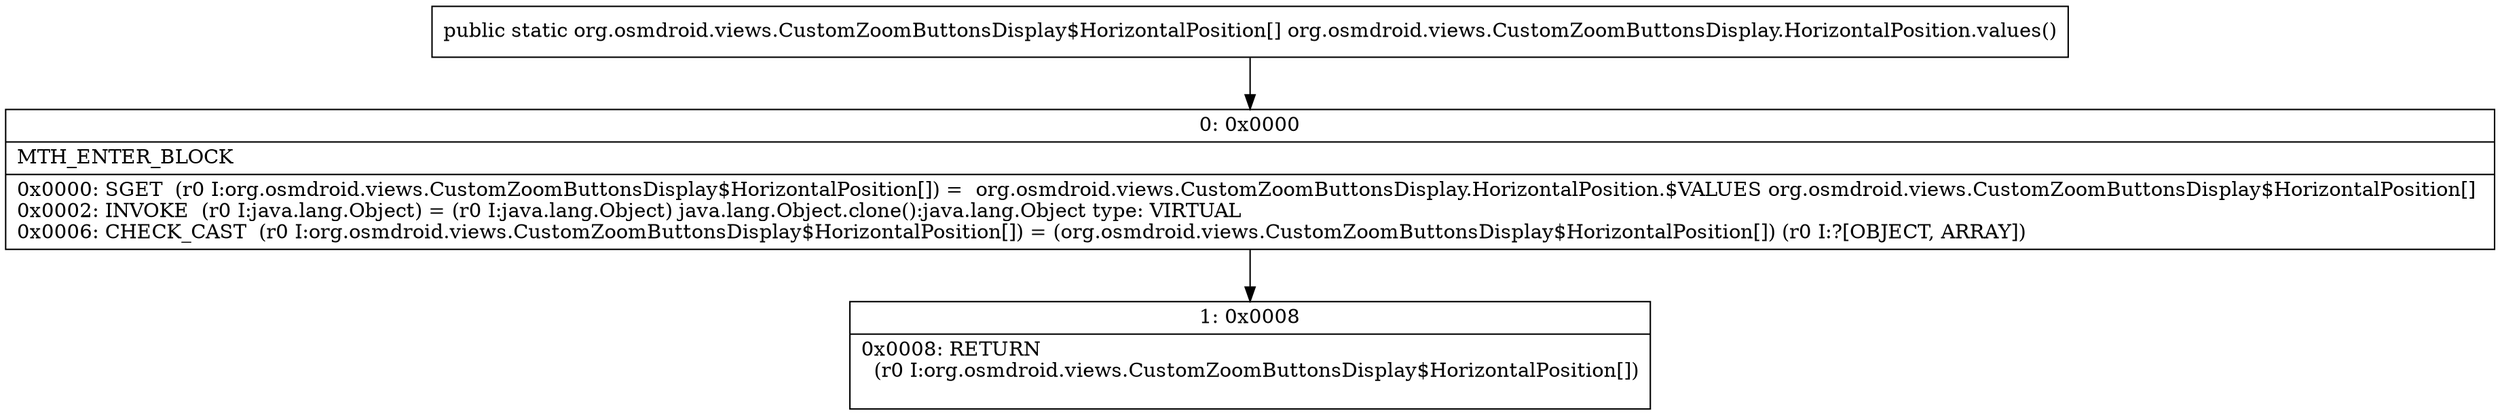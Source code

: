 digraph "CFG fororg.osmdroid.views.CustomZoomButtonsDisplay.HorizontalPosition.values()[Lorg\/osmdroid\/views\/CustomZoomButtonsDisplay$HorizontalPosition;" {
Node_0 [shape=record,label="{0\:\ 0x0000|MTH_ENTER_BLOCK\l|0x0000: SGET  (r0 I:org.osmdroid.views.CustomZoomButtonsDisplay$HorizontalPosition[]) =  org.osmdroid.views.CustomZoomButtonsDisplay.HorizontalPosition.$VALUES org.osmdroid.views.CustomZoomButtonsDisplay$HorizontalPosition[] \l0x0002: INVOKE  (r0 I:java.lang.Object) = (r0 I:java.lang.Object) java.lang.Object.clone():java.lang.Object type: VIRTUAL \l0x0006: CHECK_CAST  (r0 I:org.osmdroid.views.CustomZoomButtonsDisplay$HorizontalPosition[]) = (org.osmdroid.views.CustomZoomButtonsDisplay$HorizontalPosition[]) (r0 I:?[OBJECT, ARRAY]) \l}"];
Node_1 [shape=record,label="{1\:\ 0x0008|0x0008: RETURN  \l  (r0 I:org.osmdroid.views.CustomZoomButtonsDisplay$HorizontalPosition[])\l \l}"];
MethodNode[shape=record,label="{public static org.osmdroid.views.CustomZoomButtonsDisplay$HorizontalPosition[] org.osmdroid.views.CustomZoomButtonsDisplay.HorizontalPosition.values() }"];
MethodNode -> Node_0;
Node_0 -> Node_1;
}

